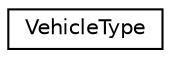 digraph "Graphical Class Hierarchy"
{
  edge [fontname="Helvetica",fontsize="10",labelfontname="Helvetica",labelfontsize="10"];
  node [fontname="Helvetica",fontsize="10",shape=record];
  rankdir="LR";
  Node0 [label="VehicleType",height=0.2,width=0.4,color="black", fillcolor="white", style="filled",URL="$d1/dad/class_vehicle_type.html",tooltip="C++ TraCI client API implementation. "];
}
